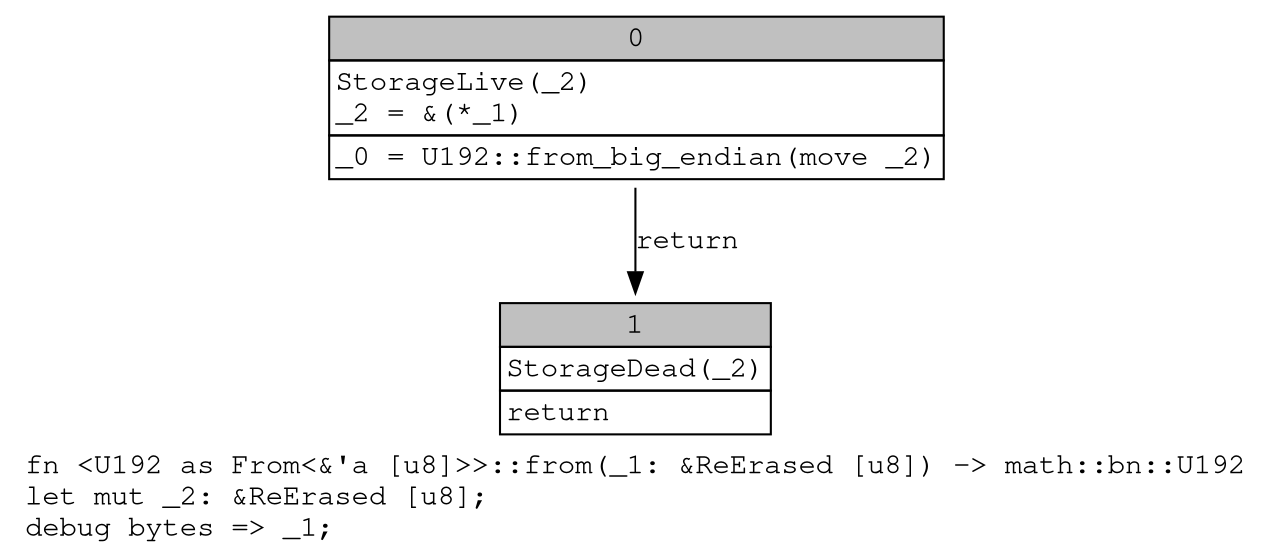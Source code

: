 digraph Mir_0_14576 {
    graph [fontname="Courier, monospace"];
    node [fontname="Courier, monospace"];
    edge [fontname="Courier, monospace"];
    label=<fn &lt;U192 as From&lt;&amp;'a [u8]&gt;&gt;::from(_1: &amp;ReErased [u8]) -&gt; math::bn::U192<br align="left"/>let mut _2: &amp;ReErased [u8];<br align="left"/>debug bytes =&gt; _1;<br align="left"/>>;
    bb0__0_14576 [shape="none", label=<<table border="0" cellborder="1" cellspacing="0"><tr><td bgcolor="gray" align="center" colspan="1">0</td></tr><tr><td align="left" balign="left">StorageLive(_2)<br/>_2 = &amp;(*_1)<br/></td></tr><tr><td align="left">_0 = U192::from_big_endian(move _2)</td></tr></table>>];
    bb1__0_14576 [shape="none", label=<<table border="0" cellborder="1" cellspacing="0"><tr><td bgcolor="gray" align="center" colspan="1">1</td></tr><tr><td align="left" balign="left">StorageDead(_2)<br/></td></tr><tr><td align="left">return</td></tr></table>>];
    bb0__0_14576 -> bb1__0_14576 [label="return"];
}
